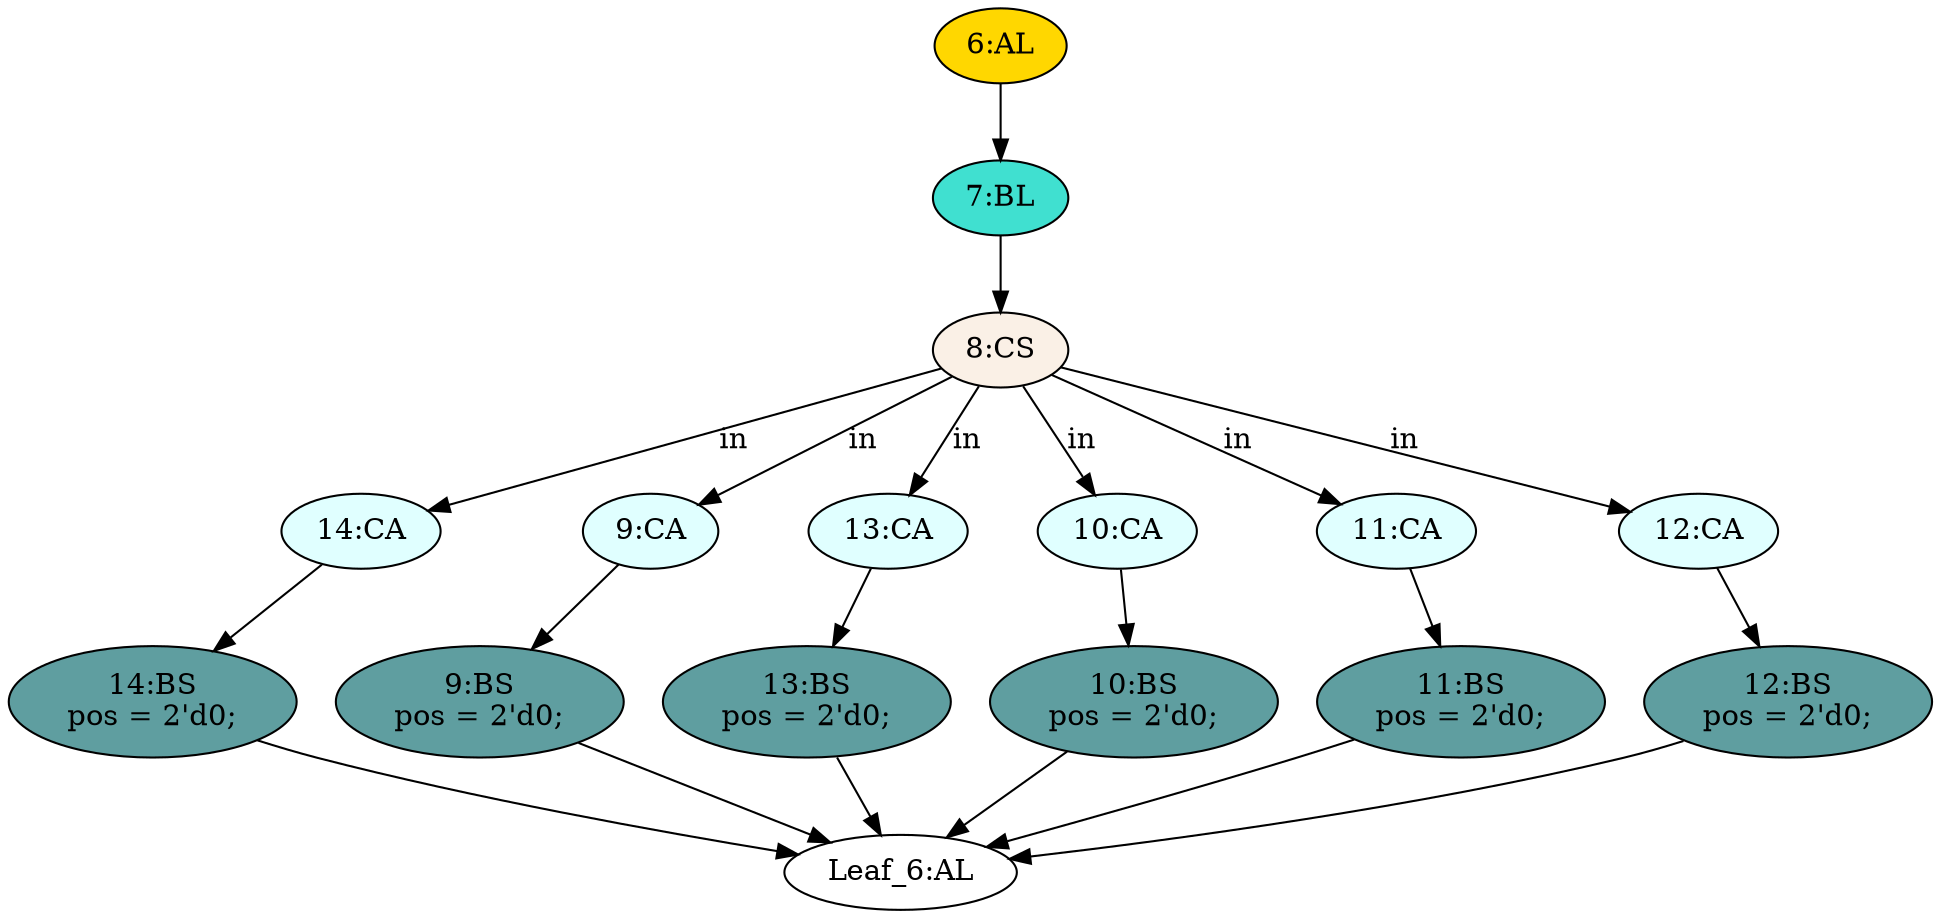 strict digraph "compose( ,  )" {
	node [label="\N"];
	"12:BS"	[ast="<pyverilog.vparser.ast.BlockingSubstitution object at 0x7f4ea8772490>",
		fillcolor=cadetblue,
		label="12:BS
pos = 2'd0;",
		statements="[<pyverilog.vparser.ast.BlockingSubstitution object at 0x7f4ea8772490>]",
		style=filled,
		typ=BlockingSubstitution];
	"Leaf_6:AL"	[def_var="['pos']",
		label="Leaf_6:AL"];
	"12:BS" -> "Leaf_6:AL"	[cond="[]",
		lineno=None];
	"14:CA"	[ast="<pyverilog.vparser.ast.Case object at 0x7f4ea8767790>",
		fillcolor=lightcyan,
		label="14:CA",
		statements="[]",
		style=filled,
		typ=Case];
	"14:BS"	[ast="<pyverilog.vparser.ast.BlockingSubstitution object at 0x7f4ea8767190>",
		fillcolor=cadetblue,
		label="14:BS
pos = 2'd0;",
		statements="[<pyverilog.vparser.ast.BlockingSubstitution object at 0x7f4ea8767190>]",
		style=filled,
		typ=BlockingSubstitution];
	"14:CA" -> "14:BS"	[cond="[]",
		lineno=None];
	"6:AL"	[ast="<pyverilog.vparser.ast.Always object at 0x7f4ea87f5110>",
		clk_sens=False,
		fillcolor=gold,
		label="6:AL",
		sens="[]",
		statements="[]",
		style=filled,
		typ=Always,
		use_var="['in']"];
	"7:BL"	[ast="<pyverilog.vparser.ast.Block object at 0x7f4ea876b090>",
		fillcolor=turquoise,
		label="7:BL",
		statements="[]",
		style=filled,
		typ=Block];
	"6:AL" -> "7:BL"	[cond="[]",
		lineno=None];
	"11:BS"	[ast="<pyverilog.vparser.ast.BlockingSubstitution object at 0x7f4ea870e2d0>",
		fillcolor=cadetblue,
		label="11:BS
pos = 2'd0;",
		statements="[<pyverilog.vparser.ast.BlockingSubstitution object at 0x7f4ea870e2d0>]",
		style=filled,
		typ=BlockingSubstitution];
	"11:BS" -> "Leaf_6:AL"	[cond="[]",
		lineno=None];
	"9:CA"	[ast="<pyverilog.vparser.ast.Case object at 0x7f4ea8703690>",
		fillcolor=lightcyan,
		label="9:CA",
		statements="[]",
		style=filled,
		typ=Case];
	"9:BS"	[ast="<pyverilog.vparser.ast.BlockingSubstitution object at 0x7f4ea8716850>",
		fillcolor=cadetblue,
		label="9:BS
pos = 2'd0;",
		statements="[<pyverilog.vparser.ast.BlockingSubstitution object at 0x7f4ea8716850>]",
		style=filled,
		typ=BlockingSubstitution];
	"9:CA" -> "9:BS"	[cond="[]",
		lineno=None];
	"13:CA"	[ast="<pyverilog.vparser.ast.Case object at 0x7f4ea8772090>",
		fillcolor=lightcyan,
		label="13:CA",
		statements="[]",
		style=filled,
		typ=Case];
	"13:BS"	[ast="<pyverilog.vparser.ast.BlockingSubstitution object at 0x7f4ea877dc90>",
		fillcolor=cadetblue,
		label="13:BS
pos = 2'd0;",
		statements="[<pyverilog.vparser.ast.BlockingSubstitution object at 0x7f4ea877dc90>]",
		style=filled,
		typ=BlockingSubstitution];
	"13:CA" -> "13:BS"	[cond="[]",
		lineno=None];
	"10:CA"	[ast="<pyverilog.vparser.ast.Case object at 0x7f4ea8764150>",
		fillcolor=lightcyan,
		label="10:CA",
		statements="[]",
		style=filled,
		typ=Case];
	"10:BS"	[ast="<pyverilog.vparser.ast.BlockingSubstitution object at 0x7f4ea8764510>",
		fillcolor=cadetblue,
		label="10:BS
pos = 2'd0;",
		statements="[<pyverilog.vparser.ast.BlockingSubstitution object at 0x7f4ea8764510>]",
		style=filled,
		typ=BlockingSubstitution];
	"10:CA" -> "10:BS"	[cond="[]",
		lineno=None];
	"11:CA"	[ast="<pyverilog.vparser.ast.Case object at 0x7f4ea8764250>",
		fillcolor=lightcyan,
		label="11:CA",
		statements="[]",
		style=filled,
		typ=Case];
	"11:CA" -> "11:BS"	[cond="[]",
		lineno=None];
	"9:BS" -> "Leaf_6:AL"	[cond="[]",
		lineno=None];
	"8:CS"	[ast="<pyverilog.vparser.ast.CaseStatement object at 0x7f4ea877d510>",
		fillcolor=linen,
		label="8:CS",
		statements="[]",
		style=filled,
		typ=CaseStatement];
	"8:CS" -> "14:CA"	[cond="['in']",
		label=in,
		lineno=8];
	"8:CS" -> "9:CA"	[cond="['in']",
		label=in,
		lineno=8];
	"8:CS" -> "13:CA"	[cond="['in']",
		label=in,
		lineno=8];
	"8:CS" -> "10:CA"	[cond="['in']",
		label=in,
		lineno=8];
	"8:CS" -> "11:CA"	[cond="['in']",
		label=in,
		lineno=8];
	"12:CA"	[ast="<pyverilog.vparser.ast.Case object at 0x7f4ea870ec10>",
		fillcolor=lightcyan,
		label="12:CA",
		statements="[]",
		style=filled,
		typ=Case];
	"8:CS" -> "12:CA"	[cond="['in']",
		label=in,
		lineno=8];
	"14:BS" -> "Leaf_6:AL"	[cond="[]",
		lineno=None];
	"12:CA" -> "12:BS"	[cond="[]",
		lineno=None];
	"10:BS" -> "Leaf_6:AL"	[cond="[]",
		lineno=None];
	"13:BS" -> "Leaf_6:AL"	[cond="[]",
		lineno=None];
	"7:BL" -> "8:CS"	[cond="[]",
		lineno=None];
}
